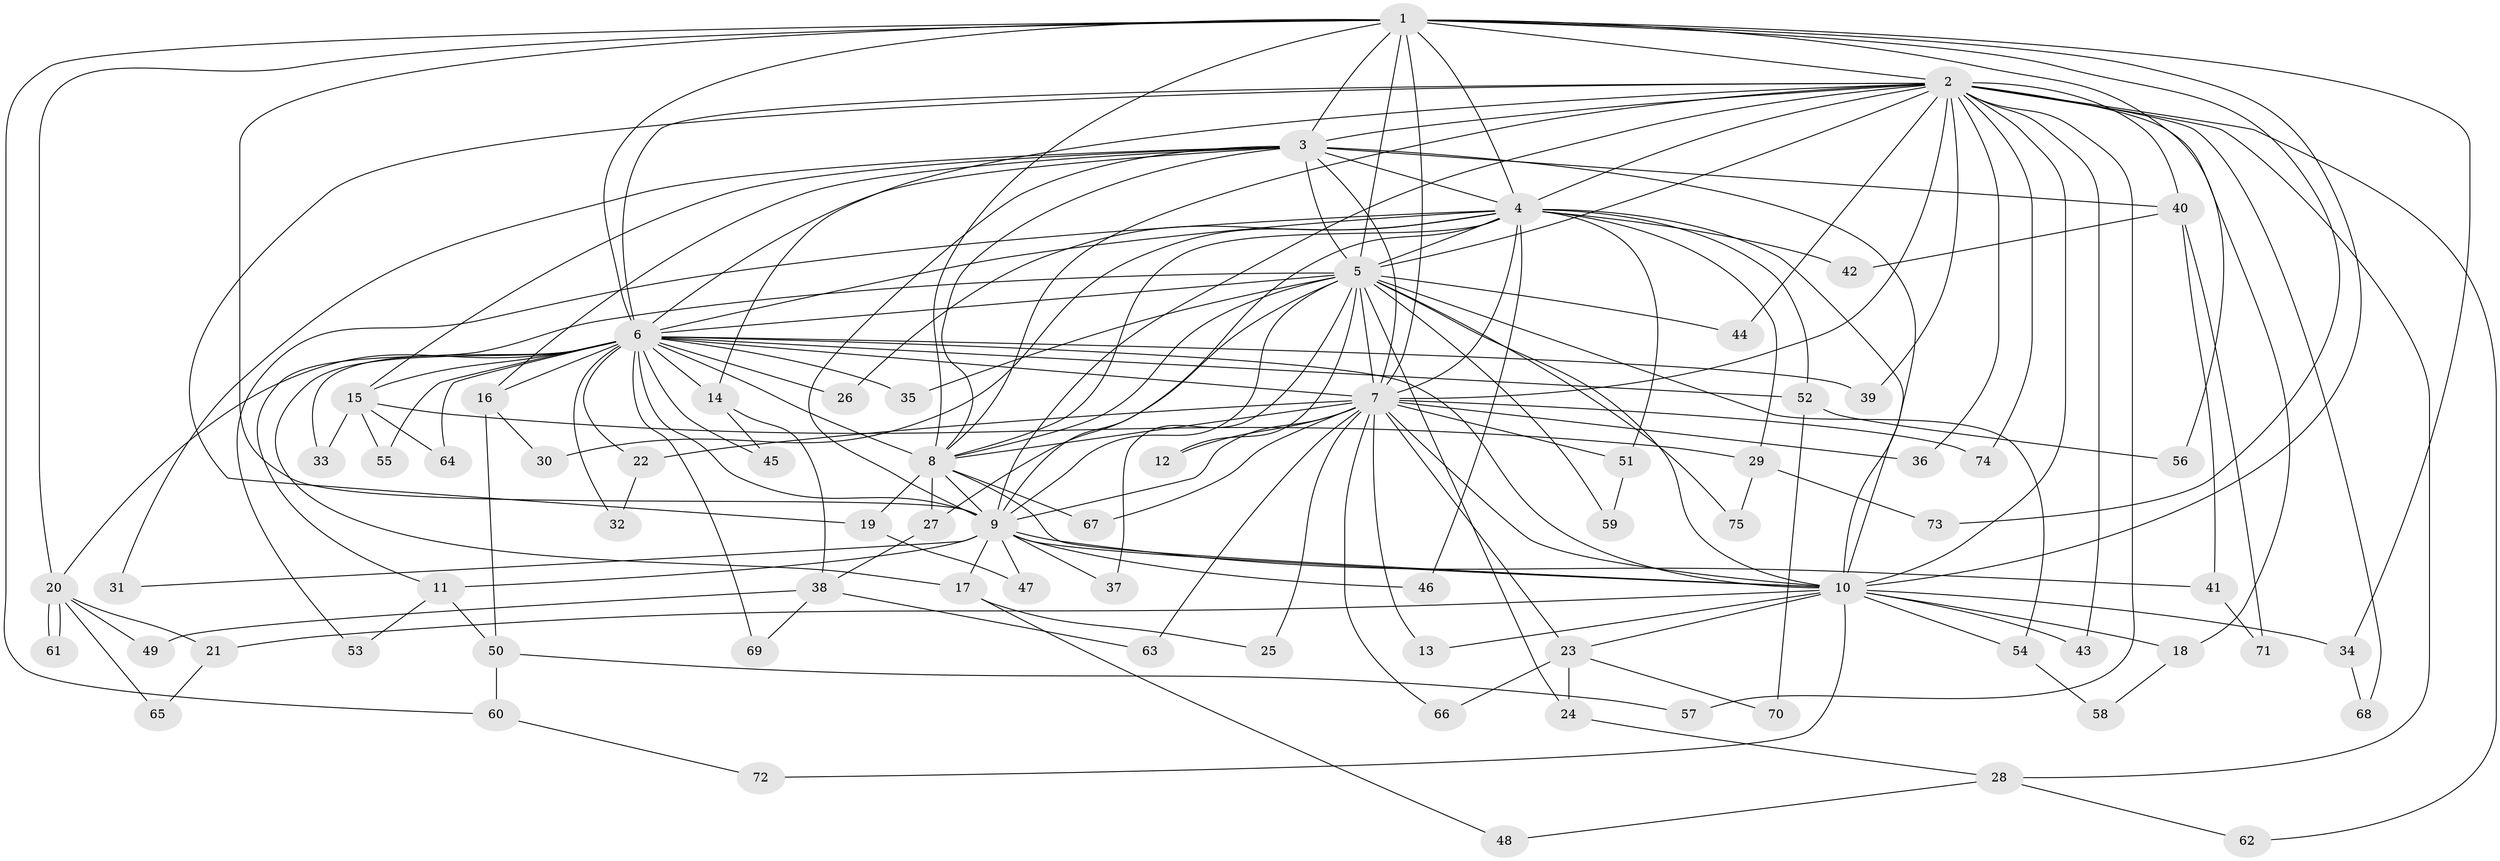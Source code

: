 // coarse degree distribution, {12: 0.02127659574468085, 16: 0.02127659574468085, 19: 0.0425531914893617, 2: 0.3829787234042553, 3: 0.23404255319148937, 13: 0.02127659574468085, 4: 0.1276595744680851, 5: 0.06382978723404255, 15: 0.0425531914893617, 14: 0.02127659574468085, 1: 0.02127659574468085}
// Generated by graph-tools (version 1.1) at 2025/36/03/04/25 23:36:18]
// undirected, 75 vertices, 175 edges
graph export_dot {
  node [color=gray90,style=filled];
  1;
  2;
  3;
  4;
  5;
  6;
  7;
  8;
  9;
  10;
  11;
  12;
  13;
  14;
  15;
  16;
  17;
  18;
  19;
  20;
  21;
  22;
  23;
  24;
  25;
  26;
  27;
  28;
  29;
  30;
  31;
  32;
  33;
  34;
  35;
  36;
  37;
  38;
  39;
  40;
  41;
  42;
  43;
  44;
  45;
  46;
  47;
  48;
  49;
  50;
  51;
  52;
  53;
  54;
  55;
  56;
  57;
  58;
  59;
  60;
  61;
  62;
  63;
  64;
  65;
  66;
  67;
  68;
  69;
  70;
  71;
  72;
  73;
  74;
  75;
  1 -- 2;
  1 -- 3;
  1 -- 4;
  1 -- 5;
  1 -- 6;
  1 -- 7;
  1 -- 8;
  1 -- 9;
  1 -- 10;
  1 -- 20;
  1 -- 34;
  1 -- 56;
  1 -- 60;
  1 -- 73;
  2 -- 3;
  2 -- 4;
  2 -- 5;
  2 -- 6;
  2 -- 7;
  2 -- 8;
  2 -- 9;
  2 -- 10;
  2 -- 14;
  2 -- 18;
  2 -- 19;
  2 -- 28;
  2 -- 36;
  2 -- 39;
  2 -- 40;
  2 -- 43;
  2 -- 44;
  2 -- 57;
  2 -- 62;
  2 -- 68;
  2 -- 74;
  3 -- 4;
  3 -- 5;
  3 -- 6;
  3 -- 7;
  3 -- 8;
  3 -- 9;
  3 -- 10;
  3 -- 15;
  3 -- 16;
  3 -- 31;
  3 -- 40;
  4 -- 5;
  4 -- 6;
  4 -- 7;
  4 -- 8;
  4 -- 9;
  4 -- 10;
  4 -- 26;
  4 -- 29;
  4 -- 30;
  4 -- 42;
  4 -- 46;
  4 -- 51;
  4 -- 52;
  4 -- 53;
  5 -- 6;
  5 -- 7;
  5 -- 8;
  5 -- 9;
  5 -- 10;
  5 -- 11;
  5 -- 12;
  5 -- 24;
  5 -- 27;
  5 -- 35;
  5 -- 37;
  5 -- 44;
  5 -- 54;
  5 -- 59;
  5 -- 75;
  6 -- 7;
  6 -- 8;
  6 -- 9;
  6 -- 10;
  6 -- 14;
  6 -- 15;
  6 -- 16;
  6 -- 17;
  6 -- 20;
  6 -- 22;
  6 -- 26;
  6 -- 32;
  6 -- 33;
  6 -- 35;
  6 -- 39;
  6 -- 45;
  6 -- 52;
  6 -- 55;
  6 -- 64;
  6 -- 69;
  7 -- 8;
  7 -- 9;
  7 -- 10;
  7 -- 12;
  7 -- 13;
  7 -- 22;
  7 -- 23;
  7 -- 25;
  7 -- 36;
  7 -- 51;
  7 -- 63;
  7 -- 66;
  7 -- 67;
  7 -- 74;
  8 -- 9;
  8 -- 10;
  8 -- 19;
  8 -- 27;
  8 -- 67;
  9 -- 10;
  9 -- 11;
  9 -- 17;
  9 -- 31;
  9 -- 37;
  9 -- 41;
  9 -- 46;
  9 -- 47;
  10 -- 13;
  10 -- 18;
  10 -- 21;
  10 -- 23;
  10 -- 34;
  10 -- 43;
  10 -- 54;
  10 -- 72;
  11 -- 50;
  11 -- 53;
  14 -- 38;
  14 -- 45;
  15 -- 29;
  15 -- 33;
  15 -- 55;
  15 -- 64;
  16 -- 30;
  16 -- 50;
  17 -- 25;
  17 -- 48;
  18 -- 58;
  19 -- 47;
  20 -- 21;
  20 -- 49;
  20 -- 61;
  20 -- 61;
  20 -- 65;
  21 -- 65;
  22 -- 32;
  23 -- 24;
  23 -- 66;
  23 -- 70;
  24 -- 28;
  27 -- 38;
  28 -- 48;
  28 -- 62;
  29 -- 73;
  29 -- 75;
  34 -- 68;
  38 -- 49;
  38 -- 63;
  38 -- 69;
  40 -- 41;
  40 -- 42;
  40 -- 71;
  41 -- 71;
  50 -- 57;
  50 -- 60;
  51 -- 59;
  52 -- 56;
  52 -- 70;
  54 -- 58;
  60 -- 72;
}
